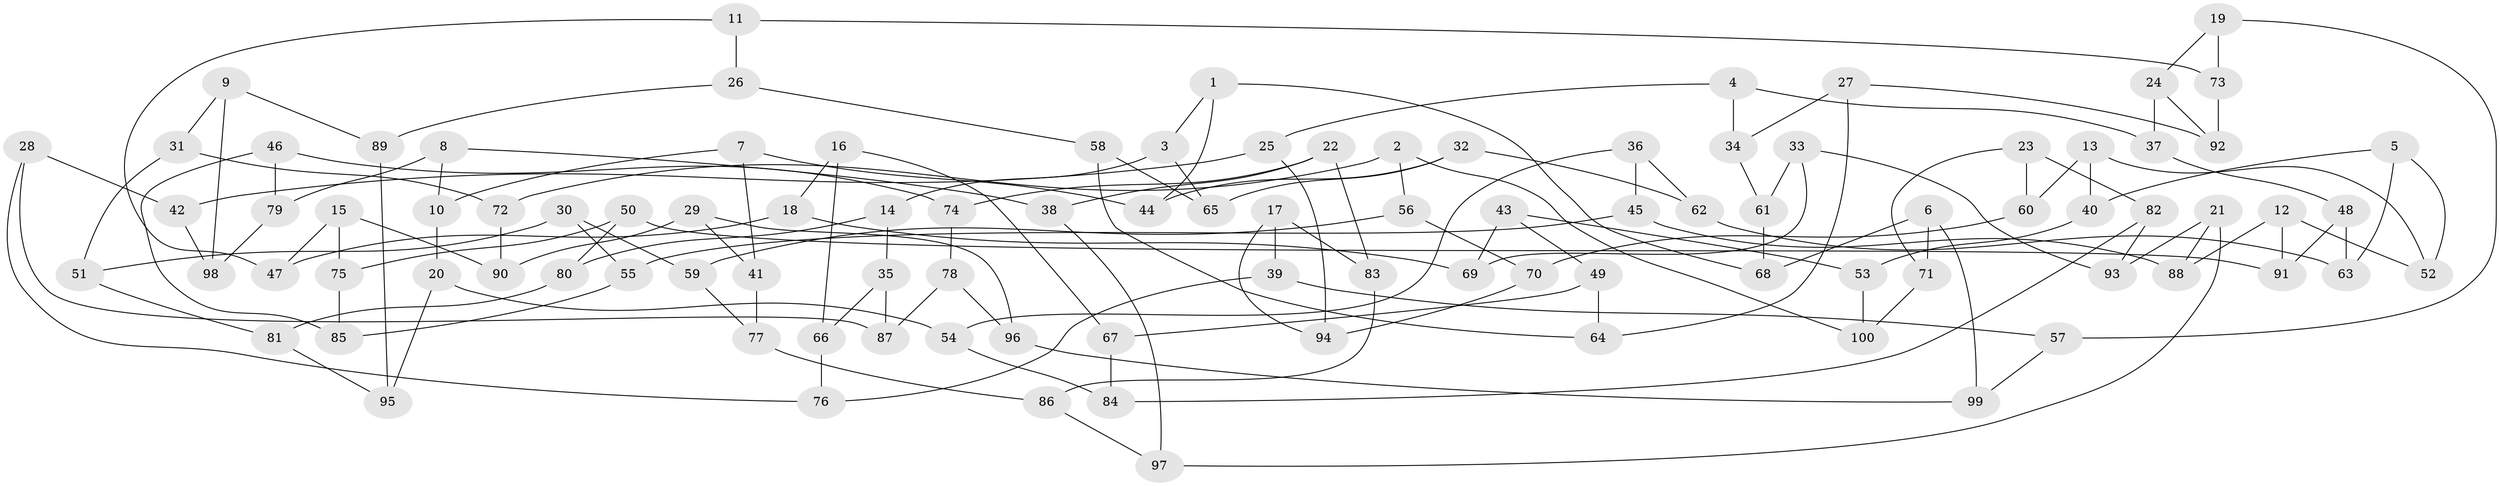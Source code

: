 // Generated by graph-tools (version 1.1) at 2025/11/02/21/25 10:11:15]
// undirected, 100 vertices, 150 edges
graph export_dot {
graph [start="1"]
  node [color=gray90,style=filled];
  1;
  2;
  3;
  4;
  5;
  6;
  7;
  8;
  9;
  10;
  11;
  12;
  13;
  14;
  15;
  16;
  17;
  18;
  19;
  20;
  21;
  22;
  23;
  24;
  25;
  26;
  27;
  28;
  29;
  30;
  31;
  32;
  33;
  34;
  35;
  36;
  37;
  38;
  39;
  40;
  41;
  42;
  43;
  44;
  45;
  46;
  47;
  48;
  49;
  50;
  51;
  52;
  53;
  54;
  55;
  56;
  57;
  58;
  59;
  60;
  61;
  62;
  63;
  64;
  65;
  66;
  67;
  68;
  69;
  70;
  71;
  72;
  73;
  74;
  75;
  76;
  77;
  78;
  79;
  80;
  81;
  82;
  83;
  84;
  85;
  86;
  87;
  88;
  89;
  90;
  91;
  92;
  93;
  94;
  95;
  96;
  97;
  98;
  99;
  100;
  1 -- 3;
  1 -- 68;
  1 -- 44;
  2 -- 56;
  2 -- 100;
  2 -- 72;
  3 -- 14;
  3 -- 65;
  4 -- 34;
  4 -- 25;
  4 -- 37;
  5 -- 40;
  5 -- 63;
  5 -- 52;
  6 -- 71;
  6 -- 99;
  6 -- 68;
  7 -- 10;
  7 -- 44;
  7 -- 41;
  8 -- 38;
  8 -- 10;
  8 -- 79;
  9 -- 89;
  9 -- 31;
  9 -- 98;
  10 -- 20;
  11 -- 73;
  11 -- 26;
  11 -- 47;
  12 -- 91;
  12 -- 88;
  12 -- 52;
  13 -- 60;
  13 -- 52;
  13 -- 40;
  14 -- 35;
  14 -- 80;
  15 -- 90;
  15 -- 75;
  15 -- 47;
  16 -- 67;
  16 -- 66;
  16 -- 18;
  17 -- 94;
  17 -- 83;
  17 -- 39;
  18 -- 69;
  18 -- 47;
  19 -- 24;
  19 -- 73;
  19 -- 57;
  20 -- 54;
  20 -- 95;
  21 -- 93;
  21 -- 88;
  21 -- 97;
  22 -- 83;
  22 -- 74;
  22 -- 38;
  23 -- 71;
  23 -- 82;
  23 -- 60;
  24 -- 92;
  24 -- 37;
  25 -- 42;
  25 -- 94;
  26 -- 89;
  26 -- 58;
  27 -- 92;
  27 -- 34;
  27 -- 64;
  28 -- 87;
  28 -- 42;
  28 -- 76;
  29 -- 41;
  29 -- 90;
  29 -- 96;
  30 -- 59;
  30 -- 55;
  30 -- 51;
  31 -- 72;
  31 -- 51;
  32 -- 44;
  32 -- 65;
  32 -- 62;
  33 -- 69;
  33 -- 93;
  33 -- 61;
  34 -- 61;
  35 -- 66;
  35 -- 87;
  36 -- 62;
  36 -- 54;
  36 -- 45;
  37 -- 48;
  38 -- 97;
  39 -- 76;
  39 -- 57;
  40 -- 53;
  41 -- 77;
  42 -- 98;
  43 -- 69;
  43 -- 49;
  43 -- 53;
  45 -- 55;
  45 -- 88;
  46 -- 74;
  46 -- 85;
  46 -- 79;
  48 -- 63;
  48 -- 91;
  49 -- 67;
  49 -- 64;
  50 -- 75;
  50 -- 91;
  50 -- 80;
  51 -- 81;
  53 -- 100;
  54 -- 84;
  55 -- 85;
  56 -- 59;
  56 -- 70;
  57 -- 99;
  58 -- 65;
  58 -- 64;
  59 -- 77;
  60 -- 70;
  61 -- 68;
  62 -- 63;
  66 -- 76;
  67 -- 84;
  70 -- 94;
  71 -- 100;
  72 -- 90;
  73 -- 92;
  74 -- 78;
  75 -- 85;
  77 -- 86;
  78 -- 96;
  78 -- 87;
  79 -- 98;
  80 -- 81;
  81 -- 95;
  82 -- 93;
  82 -- 84;
  83 -- 86;
  86 -- 97;
  89 -- 95;
  96 -- 99;
}
